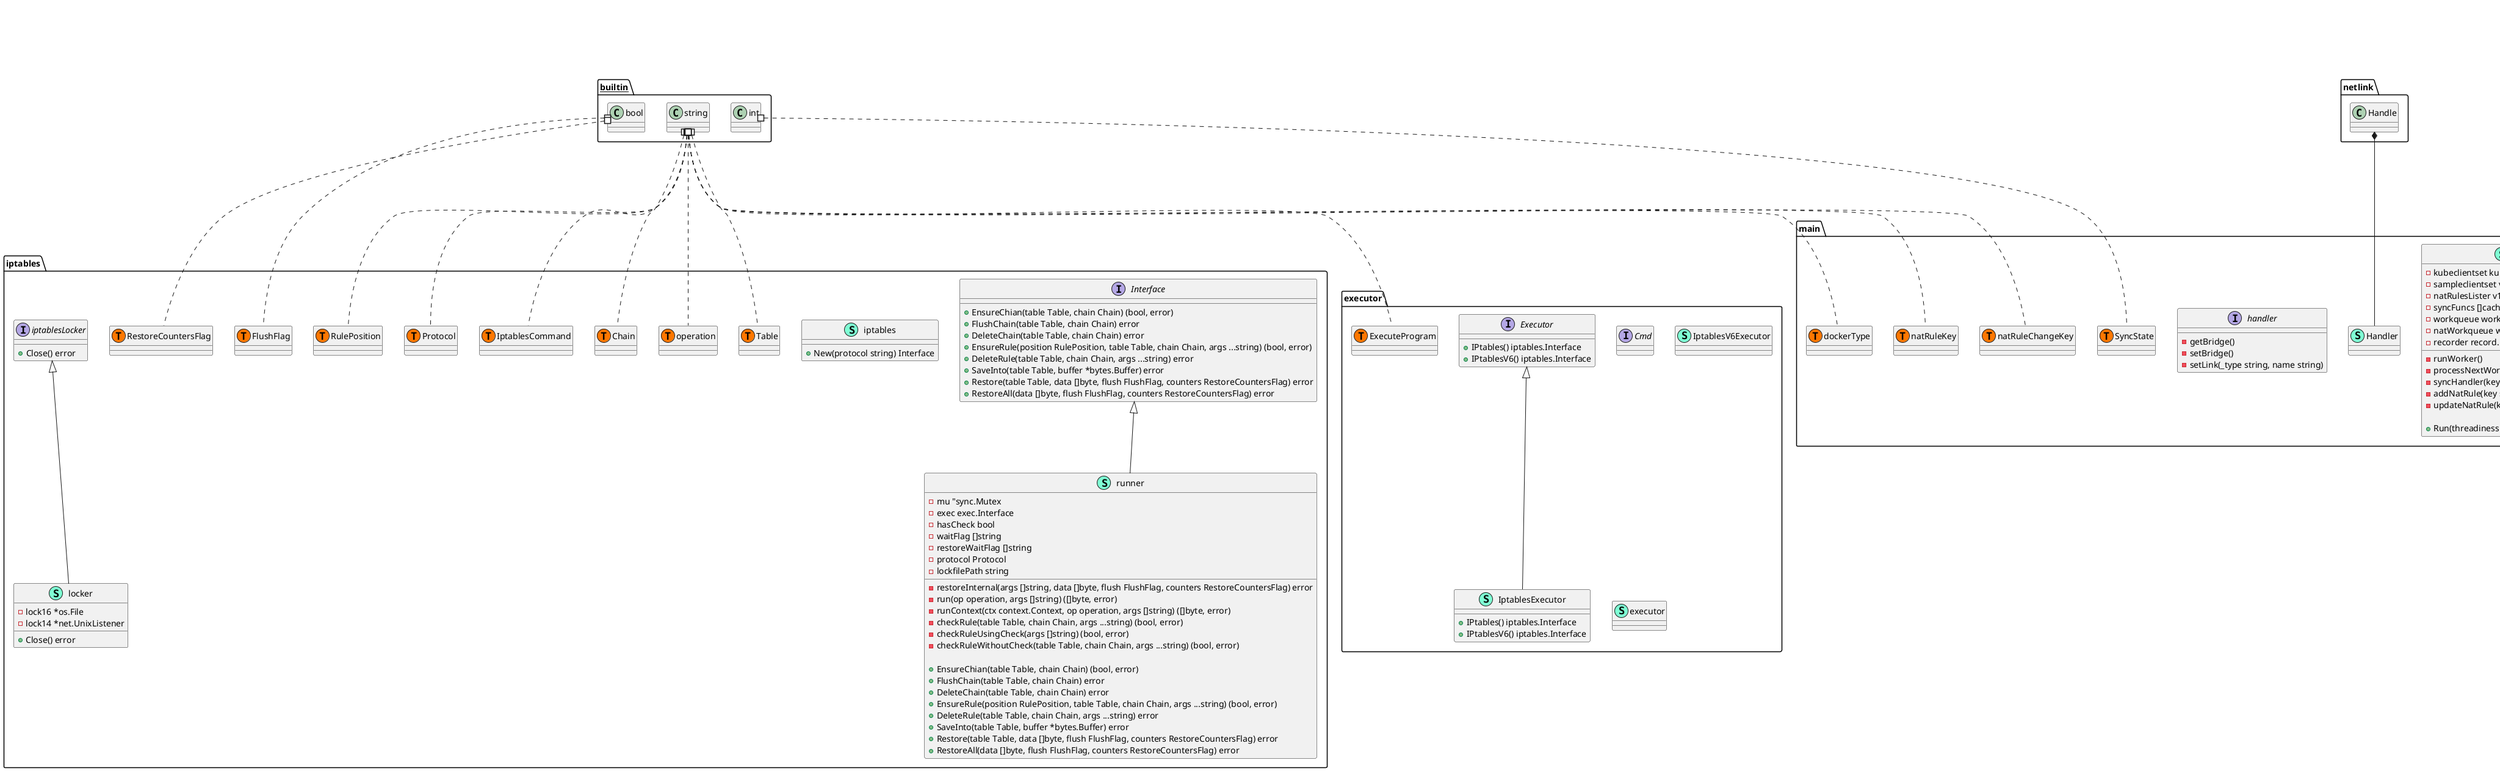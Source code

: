 @startuml
namespace builder {
    interface RuleManagerFactory  {
        + Start(stopch <font color=blue>chan</font> <font color=blue>struct</font>{}) 
        + ImportManager( rulemanager.Interface) 
        + Nat( rulemanager.RuleManagerConfig) rulemanager.Interface

    }
    class ruleManagerFactory << (S,Aquamarine) >> {
        - lock "sync.Mutex
        - managers <font color=blue>map</font>["reflect.Type]rulemanager.Interface
        - startedManager <font color=blue>map</font>["reflect.Type]bool

        + Start(stopch <font color=blue>chan</font> <font color=blue>struct</font>{}) 
        + ImportManager(manager rulemanager.Interface) 
        + Nat(cfg rulemanager.RuleManagerConfig) rulemanager.Interface

    }
}

"builder.RuleManagerFactory" <|-- "builder.ruleManagerFactory"

namespace exec {
    interface Cmd  {
        + Run() error
        + CombinedOutput() ([]byte, error)
        + Output() ([]byte, error)
        + SetDir(dir string) 
        + SetStdin(in io.Reader) 
        + SetStdout(out io.Writer) 
        + SetStderr(out io.Writer) 
        + SetEnv(env []string) 
        + StdoutPipe() (io.ReadCloser, error)
        + StderrPipe() (io.ReadCloser, error)
        + Start() error
        + Wait() error
        + Stop() 

    }
    class CodeExitError << (S,Aquamarine) >> {
        + Err error
        + Code int

        + Error() string
        + String() string
        + Exited() bool
        + ExitStatus() int

    }
    interface ExitError  {
        + String() string
        + Error() string
        + Exited() bool
        + ExitStatus() int

    }
    class ExitErrorWrapper << (S,Aquamarine) >> {
        + ExitStatus() int

    }
    interface Interface  {
        + Command(cmd string, args ...string) Cmd
        + CommandContext(ctx context.Context, cmd string, args ...string) Cmd
        + LookPath(file string) (string, error)

    }
    class cmdWrapper << (S,Aquamarine) >> {
        + SetDir(dir string) 
        + SetStdin(in io.Reader) 
        + SetStdout(out io.Writer) 
        + SetStderr(out io.Writer) 
        + SetEnv(env []string) 
        + StdoutPipe() (io.ReadCloser, error)
        + StderrPipe() (io.ReadCloser, error)
        + Start() error
        + Wait() error
        + Run() error
        + CombinedOutput() ([]byte, error)
        + Output() ([]byte, error)
        + Stop() 

    }
    class exec.cmdWrapper << (T, #FF7700) >>  {
    }
    class executor << (S,Aquamarine) >> {
        + Command(cmd string, args ...string) Cmd
        + CommandContext(ctx context.Context, cmd string, args ...string) Cmd
        + LookPath(file string) (string, error)

    }
    class "exec.Cmd" as execCmd {
        'This class was created so that we can correctly have an alias pointing to this name. Since it contains dots that can break namespaces
    }
}
"exec.ExitError" *-- "exec.ExitErrorWrapper"

"exec.ExitError" <|-- "exec.CodeExitError"
"exec.Cmd" <|-- "exec.cmdWrapper"
"exec.Interface" <|-- "exec.executor"

namespace executor {
    interface Cmd  {
    }
    interface Executor  {
        + IPtables() iptables.Interface
        + IPtablesV6() iptables.Interface

    }
    class IptablesExecutor << (S,Aquamarine) >> {
        + IPtables() iptables.Interface
        + IPtablesV6() iptables.Interface

    }
    class IptablesV6Executor << (S,Aquamarine) >> {
    }
    class executor << (S,Aquamarine) >> {
    }
    class executor.ExecuteProgram << (T, #FF7700) >>  {
    }
}

"executor.Executor" <|-- "executor.IptablesExecutor"

namespace externalversions {
    interface GenericInformer  {
        + Informer() cache.SharedIndexInformer
        + Lister() cache.GenericLister

    }
    interface SharedInformerFactory  {
        + ForResource(resource schema.GroupVersionResource) (GenericInformer, error)
        + WaitForCacheSync(stopCh <font color=blue>chan</font> <font color=blue>struct</font>{}) <font color=blue>map</font>["reflect.Type]bool
        + Tmax() networkcontroller.Interface

    }
    class externalversions.SharedInformerOption << (T, #FF7700) >>  {
    }
    class genericInformer << (S,Aquamarine) >> {
        - informer cache.SharedIndexInformer
        - resource schema.GroupResource

        + Informer() cache.SharedIndexInformer
        + Lister() cache.GenericLister

    }
    class sharedInformerFactory << (S,Aquamarine) >> {
        - client versioned.Interface
        - namespace string
        - tweakListOptions internalinterfaces.TweakListOptionsFunc
        - lock "sync.Mutex
        - defaultResync "time.Duration
        - customResync <font color=blue>map</font>["reflect.Type]"time.Duration
        - informers <font color=blue>map</font>["reflect.Type]cache.SharedIndexInformer
        - startedInformers <font color=blue>map</font>["reflect.Type]bool

        + Start(stopCh <font color=blue>chan</font> <font color=blue>struct</font>{}) 
        + WaitForCacheSync(stopCh <font color=blue>chan</font> <font color=blue>struct</font>{}) <font color=blue>map</font>["reflect.Type]bool
        + InformerFor(obj runtime.Object, newFunc internalinterfaces.NewInformerFunc) cache.SharedIndexInformer
        + Tmax() networkcontroller.Interface
        + ForResource(resource schema.GroupVersionResource) (GenericInformer, error)

    }
}

"externalversions.GenericInformer" <|-- "externalversions.genericInformer"
"externalversions.SharedInformerFactory" <|-- "externalversions.sharedInformerFactory"
"internalinterfaces.SharedInformerFactory" <|-- "externalversions.sharedInformerFactory"

namespace fake {
    class Clientset << (S,Aquamarine) >> {
        - discovery *fake.FakeDiscovery
        - tracker testing.ObjectTracker

        + Discovery() discovery.DiscoveryInterface
        + Tracker() testing.ObjectTracker
        + TmaxV1() v1.TmaxV1Interface

    }
    class FakeNATRules << (S,Aquamarine) >> {
        - ns string

        + Fake *FakeTmaxV1

        + Get(ctx context.Context, name string, options v1.GetOptions) (*v1.NATRule, error)
        + List(ctx context.Context, opts v1.ListOptions) (*v1.NATRuleList, error)
        + Watch(ctx context.Context, opts v1.ListOptions) (watch.Interface, error)
        + Create(ctx context.Context, nATRule *v1.NATRule, opts v1.CreateOptions) (*v1.NATRule, error)
        + Update(ctx context.Context, nATRule *v1.NATRule, opts v1.UpdateOptions) (*v1.NATRule, error)
        + UpdateStatus(ctx context.Context, nATRule *v1.NATRule, opts v1.UpdateOptions) (*v1.NATRule, error)
        + Delete(ctx context.Context, name string, opts v1.DeleteOptions) error
        + DeleteCollection(ctx context.Context, opts v1.DeleteOptions, listOpts v1.ListOptions) error
        + Patch(ctx context.Context, name string, pt types.PatchType, data []byte, opts v1.PatchOptions, subresources ...string) (*v1.NATRule, error)

    }
    class FakeTmaxV1 << (S,Aquamarine) >> {
        + NATRules(namespace string) v1.NATRuleInterface
        + RESTClient() rest.Interface

    }
}
"testing.Fake" *-- "fake.Clientset"
"testing.Fake" *-- "fake.FakeTmaxV1"

"versioned.Interface" <|-- "fake.Clientset"
"v1.NATRuleInterface" <|-- "fake.FakeNATRules"
"v1.NATRulesGetter" <|-- "fake.FakeTmaxV1"
"v1.TmaxV1Interface" <|-- "fake.FakeTmaxV1"

namespace internalinterfaces {
    interface SharedInformerFactory  {
        + Start(stopCh <font color=blue>chan</font> <font color=blue>struct</font>{}) 
        + InformerFor(obj runtime.Object, newFunc NewInformerFunc) cache.SharedIndexInformer

    }
    class internalinterfaces.NewInformerFunc << (T, #FF7700) >>  {
    }
    class internalinterfaces.TweakListOptionsFunc << (T, #FF7700) >>  {
    }
    class "<font color=blue>func</font>(*v1.ListOptions) " as fontcolorbluefuncfontv1ListOptions {
        'This class was created so that we can correctly have an alias pointing to this name. Since it contains dots that can break namespaces
    }
    class "<font color=blue>func</font>(versioned.Interface, "time.Duration) cache.SharedIndexInformer" as fontcolorbluefuncfontversionedInterfacetimeDurationcacheSharedIndexInformer {
        'This class was created so that we can correctly have an alias pointing to this name. Since it contains dots that can break namespaces
    }
}


namespace iptables {
    interface Interface  {
        + EnsureChian(table Table, chain Chain) (bool, error)
        + FlushChain(table Table, chain Chain) error
        + DeleteChain(table Table, chain Chain) error
        + EnsureRule(position RulePosition, table Table, chain Chain, args ...string) (bool, error)
        + DeleteRule(table Table, chain Chain, args ...string) error
        + SaveInto(table Table, buffer *bytes.Buffer) error
        + Restore(table Table, data []byte, flush FlushFlag, counters RestoreCountersFlag) error
        + RestoreAll(data []byte, flush FlushFlag, counters RestoreCountersFlag) error

    }
    class iptables << (S,Aquamarine) >> {
        + New(protocol string) Interface

    }
    class iptables.Chain << (T, #FF7700) >>  {
    }
    class iptables.FlushFlag << (T, #FF7700) >>  {
    }
    class iptables.IptablesCommand << (T, #FF7700) >>  {
    }
    class iptables.Protocol << (T, #FF7700) >>  {
    }
    class iptables.RestoreCountersFlag << (T, #FF7700) >>  {
    }
    class iptables.RulePosition << (T, #FF7700) >>  {
    }
    class iptables.Table << (T, #FF7700) >>  {
    }
    class iptables.operation << (T, #FF7700) >>  {
    }
    interface iptablesLocker  {
        + Close() error

    }
    class locker << (S,Aquamarine) >> {
        - lock16 *os.File
        - lock14 *net.UnixListener

        + Close() error

    }
    class runner << (S,Aquamarine) >> {
        - mu "sync.Mutex
        - exec exec.Interface
        - hasCheck bool
        - waitFlag []string
        - restoreWaitFlag []string
        - protocol Protocol
        - lockfilePath string

        - restoreInternal(args []string, data []byte, flush FlushFlag, counters RestoreCountersFlag) error
        - run(op operation, args []string) ([]byte, error)
        - runContext(ctx context.Context, op operation, args []string) ([]byte, error)
        - checkRule(table Table, chain Chain, args ...string) (bool, error)
        - checkRuleUsingCheck(args []string) (bool, error)
        - checkRuleWithoutCheck(table Table, chain Chain, args ...string) (bool, error)

        + EnsureChian(table Table, chain Chain) (bool, error)
        + FlushChain(table Table, chain Chain) error
        + DeleteChain(table Table, chain Chain) error
        + EnsureRule(position RulePosition, table Table, chain Chain, args ...string) (bool, error)
        + DeleteRule(table Table, chain Chain, args ...string) error
        + SaveInto(table Table, buffer *bytes.Buffer) error
        + Restore(table Table, data []byte, flush FlushFlag, counters RestoreCountersFlag) error
        + RestoreAll(data []byte, flush FlushFlag, counters RestoreCountersFlag) error

    }
}

"iptables.iptablesLocker" <|-- "iptables.locker"
"iptables.Interface" <|-- "iptables.runner"

namespace main {
    class Controller << (S,Aquamarine) >> {
        - kubeclientset kubernetes.Interface
        - sampleclientset versioned.Interface
        - natRulesLister v1.NATRuleLister
        - syncFuncs []cache.InformerSynced
        - workqueue workqueue.RateLimitingInterface
        - natWorkqueue workqueue.Interface
        - recorder record.EventRecorder

        - runWorker() 
        - processNextWorkItem() bool
        - syncHandler(key <font color=blue>interface</font>{}) SyncState
        - addNatRule(key string) error
        - updateNatRule(key string) error

        + Run(threadiness int, stopCh <font color=blue>chan</font> <font color=blue>struct</font>{}) error

    }
    class Handler << (S,Aquamarine) >> {
    }
    interface handler  {
        - getBridge() 
        - setBridge() 
        - setLink(_type string, name string) 

    }
    class main.SyncState << (T, #FF7700) >>  {
    }
    class main.dockerType << (T, #FF7700) >>  {
    }
    class main.natRuleChangeKey << (T, #FF7700) >>  {
    }
    class main.natRuleKey << (T, #FF7700) >>  {
    }
}
"netlink.Handle" *-- "main.Handler"


namespace natrulemanager {
    class natRuleManager << (S,Aquamarine) >> {
        - executor executor.Executor
        - ruleChannel <font color=blue>interface</font>{}

        - runIptables(stopch <font color=blue>chan</font> <font color=blue>struct</font>{}) error

        + Run(stopch <font color=blue>chan</font> <font color=blue>struct</font>{}) error
        + SetExecutor() 

    }
}

"rulemanager.Interface" <|-- "natrulemanager.natRuleManager"

namespace networkcontroller {
    interface Interface  {
        + V1() v1.Interface

    }
    class group << (S,Aquamarine) >> {
        - factory internalinterfaces.SharedInformerFactory
        - namespace string
        - tweakListOptions internalinterfaces.TweakListOptionsFunc

        + V1() v1.Interface

    }
}

"networkcontroller.Interface" <|-- "networkcontroller.group"

namespace queue {
    class Queue << (S,Aquamarine) >> {
        + Items []*[]byte

        + Set(value *[]byte) 
        + Get() *[]byte

    }
}


namespace rulemanager {
    interface Interface  {
        + Run(stopch <font color=blue>chan</font> <font color=blue>struct</font>{}) error

    }
    class RuleManagerConfig << (S,Aquamarine) >> {
        + Executor executor.ExecuteProgram
        + Rulechannel <font color=blue>interface</font>{}

    }
}


namespace v1 {
    interface Interface  {
        + NATRules() NATRuleInformer

    }
    class NATRule << (S,Aquamarine) >> {
        + Spec NATRuleSpec
        + Status NATRuleStatus

        + DeepCopyInto(out *NATRule) 
        + DeepCopy() *NATRule
        + DeepCopyObject() runtime.Object

    }
    interface NATRuleExpansion  {
    }
    interface NATRuleInformer  {
        + Informer() cache.SharedIndexInformer
        + Lister() v1.NATRuleLister

    }
    interface NATRuleInterface  {
        + Create(ctx context.Context, nATRule *v1.NATRule, opts v1.CreateOptions) (*v1.NATRule, error)
        + Update(ctx context.Context, nATRule *v1.NATRule, opts v1.UpdateOptions) (*v1.NATRule, error)
        + UpdateStatus(ctx context.Context, nATRule *v1.NATRule, opts v1.UpdateOptions) (*v1.NATRule, error)
        + Delete(ctx context.Context, name string, opts v1.DeleteOptions) error
        + DeleteCollection(ctx context.Context, opts v1.DeleteOptions, listOpts v1.ListOptions) error
        + Get(ctx context.Context, name string, opts v1.GetOptions) (*v1.NATRule, error)
        + List(ctx context.Context, opts v1.ListOptions) (*v1.NATRuleList, error)
        + Watch(ctx context.Context, opts v1.ListOptions) (watch.Interface, error)
        + Patch(ctx context.Context, name string, pt types.PatchType, data []byte, opts v1.PatchOptions, subresources ...string) (*v1.NATRule, error)

    }
    class NATRuleList << (S,Aquamarine) >> {
        + Items []NATRule

        + DeepCopyInto(out *NATRuleList) 
        + DeepCopy() *NATRuleList
        + DeepCopyObject() runtime.Object

    }
    interface NATRuleLister  {
        + List(selector labels.Selector) ([]*v1.NATRule, error)
        + NATRules(namespace string) NATRuleNamespaceLister

    }
    interface NATRuleListerExpansion  {
    }
    interface NATRuleNamespaceLister  {
        + List(selector labels.Selector) ([]*v1.NATRule, error)
        + Get(name string) (*v1.NATRule, error)

    }
    interface NATRuleNamespaceListerExpansion  {
    }
    class NATRuleSpec << (S,Aquamarine) >> {
        + SrcIP string
        + DstIP string

        + DeepCopyInto(out *NATRuleSpec) 
        + DeepCopy() *NATRuleSpec

    }
    class NATRuleStatus << (S,Aquamarine) >> {
        + Deployed string
        + OldSrcIP string
        + OldDstIP string

        + DeepCopyInto(out *NATRuleStatus) 
        + DeepCopy() *NATRuleStatus

    }
    interface NATRulesGetter  {
        + NATRules(namespace string) NATRuleInterface

    }
    class TmaxV1Client << (S,Aquamarine) >> {
        - restClient rest.Interface

        + NATRules(namespace string) NATRuleInterface
        + RESTClient() rest.Interface

    }
    interface TmaxV1Interface  {
        + RESTClient() rest.Interface

    }
    class nATRuleInformer << (S,Aquamarine) >> {
        - factory internalinterfaces.SharedInformerFactory
        - tweakListOptions internalinterfaces.TweakListOptionsFunc
        - namespace string

        - defaultInformer(client versioned.Interface, resyncPeriod "time.Duration) cache.SharedIndexInformer

        + Informer() cache.SharedIndexInformer
        + Lister() v1.NATRuleLister

    }
    class nATRuleLister << (S,Aquamarine) >> {
        - indexer cache.Indexer

        + List(selector labels.Selector) ([]*v1.NATRule, error)
        + NATRules(namespace string) NATRuleNamespaceLister

    }
    class nATRuleNamespaceLister << (S,Aquamarine) >> {
        - indexer cache.Indexer
        - namespace string

        + List(selector labels.Selector) ([]*v1.NATRule, error)
        + Get(name string) (*v1.NATRule, error)

    }
    class nATRules << (S,Aquamarine) >> {
        - client rest.Interface
        - ns string

        + Get(ctx context.Context, name string, options v1.GetOptions) (*v1.NATRule, error)
        + List(ctx context.Context, opts v1.ListOptions) (*v1.NATRuleList, error)
        + Watch(ctx context.Context, opts v1.ListOptions) (watch.Interface, error)
        + Create(ctx context.Context, nATRule *v1.NATRule, opts v1.CreateOptions) (*v1.NATRule, error)
        + Update(ctx context.Context, nATRule *v1.NATRule, opts v1.UpdateOptions) (*v1.NATRule, error)
        + UpdateStatus(ctx context.Context, nATRule *v1.NATRule, opts v1.UpdateOptions) (*v1.NATRule, error)
        + Delete(ctx context.Context, name string, opts v1.DeleteOptions) error
        + DeleteCollection(ctx context.Context, opts v1.DeleteOptions, listOpts v1.ListOptions) error
        + Patch(ctx context.Context, name string, pt types.PatchType, data []byte, opts v1.PatchOptions, subresources ...string) (*v1.NATRule, error)

    }
    class version << (S,Aquamarine) >> {
        - factory internalinterfaces.SharedInformerFactory
        - namespace string
        - tweakListOptions internalinterfaces.TweakListOptionsFunc

        + NATRules() NATRuleInformer

    }
}
"v1.ObjectMeta" *-- "v1.NATRule"
"v1.TypeMeta" *-- "v1.NATRule"
"v1.NATRuleExpansion" *-- "v1.NATRuleInterface"
"v1.ListMeta" *-- "v1.NATRuleList"
"v1.TypeMeta" *-- "v1.NATRuleList"
"v1.NATRuleListerExpansion" *-- "v1.NATRuleLister"
"v1.NATRuleNamespaceListerExpansion" *-- "v1.NATRuleNamespaceLister"
"v1.NATRulesGetter" *-- "v1.TmaxV1Interface"

"v1.NATRulesGetter" <|-- "v1.TmaxV1Client"
"v1.TmaxV1Interface" <|-- "v1.TmaxV1Client"
"v1.NATRuleInformer" <|-- "v1.nATRuleInformer"
"v1.NATRuleLister" <|-- "v1.nATRuleLister"
"v1.NATRuleNamespaceLister" <|-- "v1.nATRuleNamespaceLister"
"v1.NATRuleInterface" <|-- "v1.nATRules"
"v1.Interface" <|-- "v1.version"

namespace versioned {
    class Clientset << (S,Aquamarine) >> {
        - tmaxV1 *v1.TmaxV1Client

        + TmaxV1() v1.TmaxV1Interface
        + Discovery() discovery.DiscoveryInterface

    }
    interface Interface  {
        + Discovery() discovery.DiscoveryInterface
        + TmaxV1() v1.TmaxV1Interface

    }
}
"discovery.DiscoveryClient" *-- "versioned.Clientset"

"versioned.Interface" <|-- "versioned.Clientset"

"__builtin__.bool" #.. "iptables.FlushFlag"
"__builtin__.bool" #.. "iptables.RestoreCountersFlag"
"__builtin__.int" #.. "main.SyncState"
"__builtin__.string" #.. "executor.ExecuteProgram"
"__builtin__.string" #.. "iptables.Chain"
"__builtin__.string" #.. "iptables.IptablesCommand"
"__builtin__.string" #.. "iptables.Protocol"
"__builtin__.string" #.. "iptables.RulePosition"
"__builtin__.string" #.. "iptables.Table"
"__builtin__.string" #.. "iptables.operation"
"__builtin__.string" #.. "main.dockerType"
"__builtin__.string" #.. "main.natRuleChangeKey"
"__builtin__.string" #.. "main.natRuleKey"
"exec.execCmd" #.. "exec.cmdWrapper"
"externalversions.<font color=blue>func</font>(*sharedInformerFactory) *sharedInformerFactory" #.. "externalversions.SharedInformerOption"
"internalinterfaces.fontcolorbluefuncfontv1ListOptions" #.. "internalinterfaces.TweakListOptionsFunc"
"internalinterfaces.fontcolorbluefuncfontversionedInterfacetimeDurationcacheSharedIndexInformer" #.. "internalinterfaces.NewInformerFunc"
@enduml
